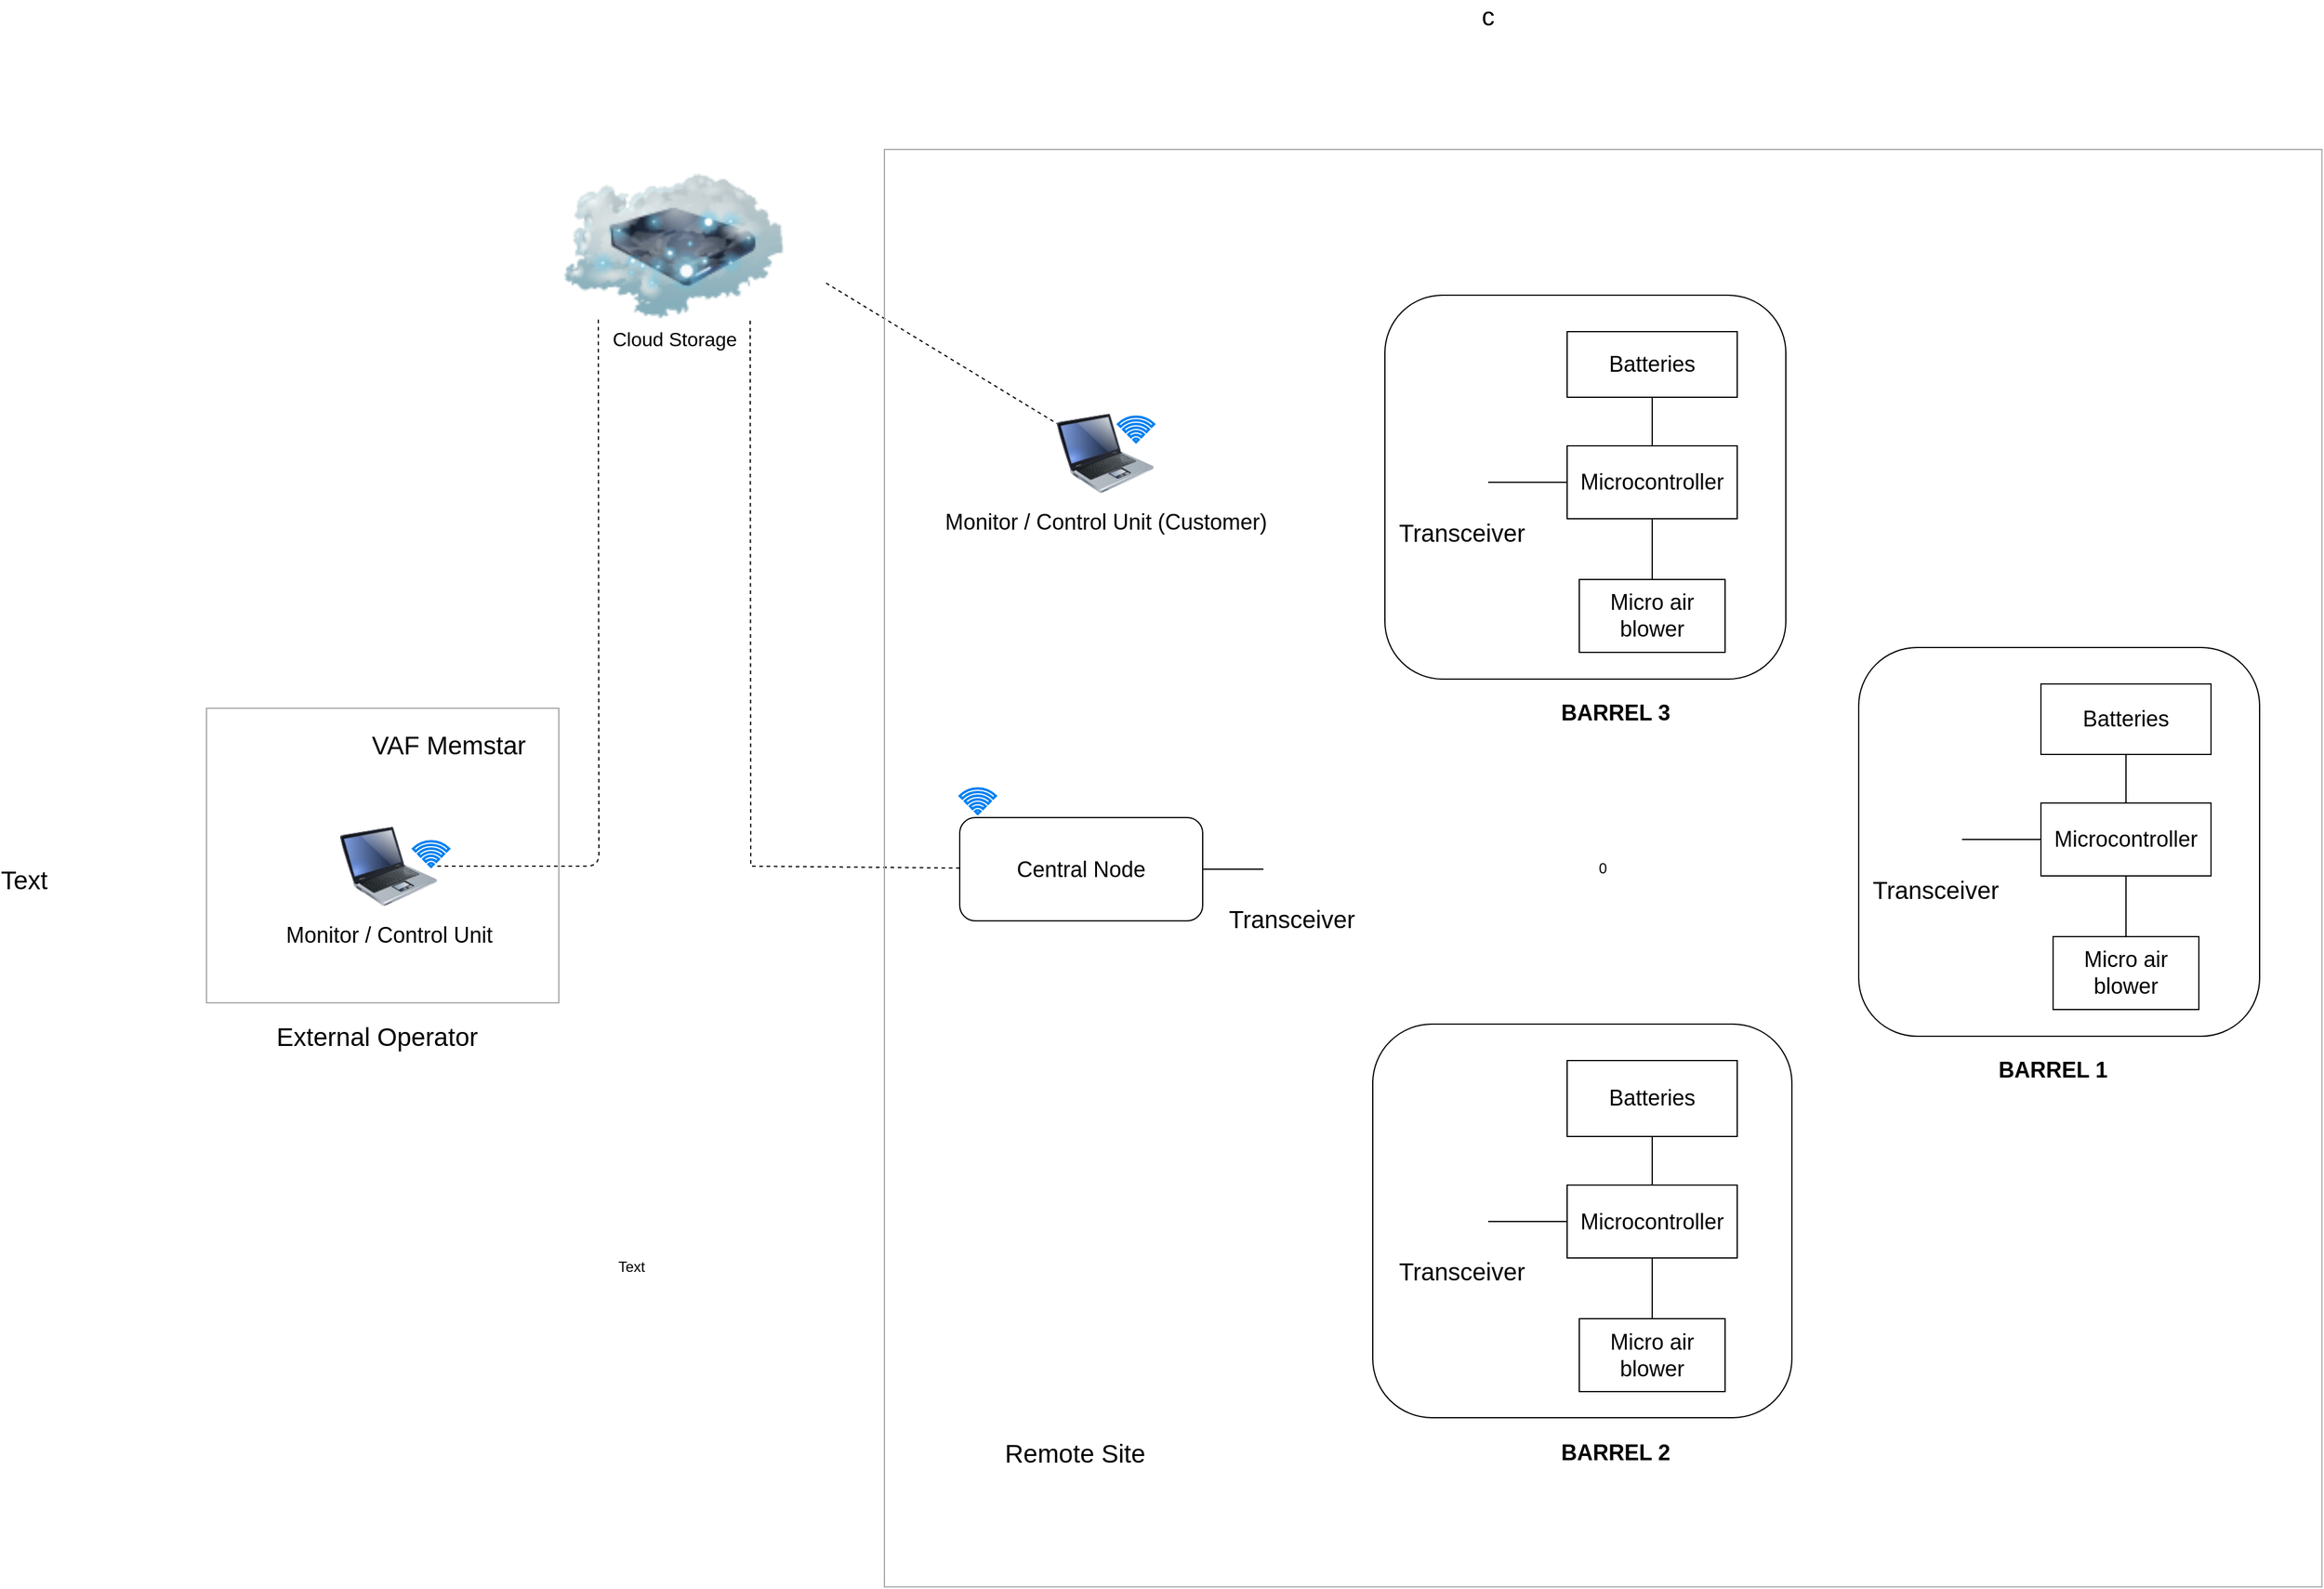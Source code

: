 <mxfile version="14.7.6" type="device"><diagram id="khBuFomiDvtR07vK-TI6" name="Page-1"><mxGraphModel dx="3694" dy="2410" grid="1" gridSize="10" guides="1" tooltips="1" connect="1" arrows="1" fold="1" page="1" pageScale="1" pageWidth="850" pageHeight="1100" math="0" shadow="0"><root><mxCell id="0"/><mxCell id="1" parent="0"/><mxCell id="z-tViDAqiEQhqCsKGUYl-1" value="&lt;font style=&quot;font-size: 18px&quot;&gt;Central Node&lt;/font&gt;" style="rounded=1;whiteSpace=wrap;html=1;fontSize=18;" parent="1" vertex="1"><mxGeometry x="-30" y="240" width="200" height="85" as="geometry"/></mxCell><mxCell id="z-tViDAqiEQhqCsKGUYl-3" value="&lt;font style=&quot;font-size: 18px&quot;&gt;Monitor / Control Unit&lt;/font&gt;" style="image;html=1;image=img/lib/clip_art/computers/Laptop_128x128.png;fontSize=18;" parent="1" vertex="1"><mxGeometry x="-540" y="240" width="80" height="80" as="geometry"/></mxCell><mxCell id="z-tViDAqiEQhqCsKGUYl-34" value="Microcontroller" style="rounded=0;whiteSpace=wrap;html=1;fontSize=18;" parent="1" vertex="1"><mxGeometry x="470" y="-66" width="140" height="60" as="geometry"/></mxCell><mxCell id="z-tViDAqiEQhqCsKGUYl-35" value="Batteries" style="rounded=0;whiteSpace=wrap;html=1;fontSize=18;" parent="1" vertex="1"><mxGeometry x="470" y="-160" width="140" height="54" as="geometry"/></mxCell><mxCell id="z-tViDAqiEQhqCsKGUYl-36" value="Micro air blower" style="rounded=0;whiteSpace=wrap;html=1;fontSize=18;" parent="1" vertex="1"><mxGeometry x="480" y="44" width="120" height="60" as="geometry"/></mxCell><mxCell id="z-tViDAqiEQhqCsKGUYl-37" value="" style="endArrow=none;html=1;exitX=0.5;exitY=0;exitDx=0;exitDy=0;entryX=0.5;entryY=1;entryDx=0;entryDy=0;fontSize=18;" parent="1" source="z-tViDAqiEQhqCsKGUYl-34" target="z-tViDAqiEQhqCsKGUYl-35" edge="1"><mxGeometry width="50" height="50" relative="1" as="geometry"><mxPoint x="375" y="-66" as="sourcePoint"/><mxPoint x="425" y="-116" as="targetPoint"/></mxGeometry></mxCell><mxCell id="z-tViDAqiEQhqCsKGUYl-38" value="" style="endArrow=none;html=1;exitX=0.5;exitY=0;exitDx=0;exitDy=0;entryX=0.5;entryY=1;entryDx=0;entryDy=0;fontSize=18;" parent="1" source="z-tViDAqiEQhqCsKGUYl-36" target="z-tViDAqiEQhqCsKGUYl-34" edge="1"><mxGeometry width="50" height="50" relative="1" as="geometry"><mxPoint x="375" y="-66" as="sourcePoint"/><mxPoint x="425" y="-116" as="targetPoint"/></mxGeometry></mxCell><mxCell id="z-tViDAqiEQhqCsKGUYl-40" value="&lt;b style=&quot;font-size: 18px&quot;&gt;BARREL 3&lt;/b&gt;" style="text;html=1;strokeColor=none;fillColor=none;align=center;verticalAlign=middle;whiteSpace=wrap;rounded=0;fontSize=18;" parent="1" vertex="1"><mxGeometry x="460" y="144" width="100" height="20" as="geometry"/></mxCell><mxCell id="z-tViDAqiEQhqCsKGUYl-47" value="" style="rounded=1;whiteSpace=wrap;html=1;fillColor=none;fontSize=18;" parent="1" vertex="1"><mxGeometry x="320" y="-190" width="330" height="316" as="geometry"/></mxCell><mxCell id="78xx5jmF40L8hv4vjQKZ-2" value="&lt;font style=&quot;font-size: 16px&quot;&gt;Cloud Storage&lt;/font&gt;" style="image;html=1;image=img/lib/clip_art/networking/Cloud_Storage_128x128.png;fontSize=14;" parent="1" vertex="1"><mxGeometry x="-390" y="-290" width="250" height="120" as="geometry"/></mxCell><mxCell id="78xx5jmF40L8hv4vjQKZ-3" value="" style="endArrow=none;html=1;entryX=0.75;entryY=1;entryDx=0;entryDy=0;dashed=1;rounded=0;" parent="1" source="z-tViDAqiEQhqCsKGUYl-1" target="78xx5jmF40L8hv4vjQKZ-2" edge="1"><mxGeometry width="50" height="50" relative="1" as="geometry"><mxPoint x="520" y="300" as="sourcePoint"/><mxPoint x="570" y="250" as="targetPoint"/><Array as="points"><mxPoint x="-202" y="280"/></Array></mxGeometry></mxCell><mxCell id="78xx5jmF40L8hv4vjQKZ-4" value="" style="endArrow=none;html=1;dashed=1;entryX=0.25;entryY=1;entryDx=0;entryDy=0;exitX=1;exitY=0.5;exitDx=0;exitDy=0;" parent="1" source="z-tViDAqiEQhqCsKGUYl-3" target="78xx5jmF40L8hv4vjQKZ-2" edge="1"><mxGeometry width="50" height="50" relative="1" as="geometry"><mxPoint x="-10" y="380" as="sourcePoint"/><mxPoint x="570" y="250" as="targetPoint"/><Array as="points"><mxPoint x="-327" y="280"/></Array></mxGeometry></mxCell><mxCell id="78xx5jmF40L8hv4vjQKZ-7" value="Text" style="text;html=1;strokeColor=none;fillColor=none;align=center;verticalAlign=middle;whiteSpace=wrap;rounded=0;" parent="1" vertex="1"><mxGeometry x="-320" y="600" width="40" height="20" as="geometry"/></mxCell><mxCell id="78xx5jmF40L8hv4vjQKZ-8" value="" style="html=1;verticalLabelPosition=bottom;align=center;labelBackgroundColor=#ffffff;verticalAlign=top;strokeWidth=2;strokeColor=#0080F0;shadow=0;dashed=0;shape=mxgraph.ios7.icons.wifi;pointerEvents=1;fillColor=none;" parent="1" vertex="1"><mxGeometry x="-30" y="216" width="29.7" height="21" as="geometry"/></mxCell><mxCell id="78xx5jmF40L8hv4vjQKZ-9" value="" style="html=1;verticalLabelPosition=bottom;align=center;labelBackgroundColor=#ffffff;verticalAlign=top;strokeWidth=2;strokeColor=#0080F0;shadow=0;dashed=0;shape=mxgraph.ios7.icons.wifi;pointerEvents=1;fillColor=none;" parent="1" vertex="1"><mxGeometry x="-480" y="259.5" width="29.7" height="21" as="geometry"/></mxCell><mxCell id="78xx5jmF40L8hv4vjQKZ-10" value="Remote Site" style="text;html=1;strokeColor=none;fillColor=none;align=center;verticalAlign=middle;whiteSpace=wrap;rounded=0;fontSize=21;" parent="1" vertex="1"><mxGeometry x="-0.3" y="752.5" width="130.3" height="20" as="geometry"/></mxCell><mxCell id="78xx5jmF40L8hv4vjQKZ-11" value="&lt;font style=&quot;font-size: 18px&quot;&gt;Monitor / Control Unit (Customer)&lt;/font&gt;" style="image;html=1;image=img/lib/clip_art/computers/Laptop_128x128.png;fontSize=18;" parent="1" vertex="1"><mxGeometry x="50" y="-100" width="80" height="80" as="geometry"/></mxCell><mxCell id="78xx5jmF40L8hv4vjQKZ-12" value="" style="html=1;verticalLabelPosition=bottom;align=center;labelBackgroundColor=#ffffff;verticalAlign=top;strokeWidth=2;strokeColor=#0080F0;shadow=0;dashed=0;shape=mxgraph.ios7.icons.wifi;pointerEvents=1;fillColor=none;" parent="1" vertex="1"><mxGeometry x="100.3" y="-90" width="29.7" height="21" as="geometry"/></mxCell><mxCell id="78xx5jmF40L8hv4vjQKZ-13" value="" style="endArrow=none;html=1;dashed=1;fontSize=21;exitX=1;exitY=0.75;exitDx=0;exitDy=0;" parent="1" source="78xx5jmF40L8hv4vjQKZ-2" target="78xx5jmF40L8hv4vjQKZ-11" edge="1"><mxGeometry width="50" height="50" relative="1" as="geometry"><mxPoint x="350" y="320" as="sourcePoint"/><mxPoint x="400" y="270" as="targetPoint"/></mxGeometry></mxCell><mxCell id="78xx5jmF40L8hv4vjQKZ-17" value="" style="rounded=0;whiteSpace=wrap;html=1;fillColor=none;strokeWidth=1;strokeColor=#696969;opacity=60;" parent="1" vertex="1"><mxGeometry x="-650" y="150" width="290" height="242.5" as="geometry"/></mxCell><mxCell id="78xx5jmF40L8hv4vjQKZ-20" value="External Operator" style="text;html=1;strokeColor=none;fillColor=none;align=center;verticalAlign=middle;whiteSpace=wrap;rounded=0;fontSize=21;" parent="1" vertex="1"><mxGeometry x="-610" y="410" width="200.6" height="20" as="geometry"/></mxCell><mxCell id="78xx5jmF40L8hv4vjQKZ-21" value="VAF Memstar" style="text;html=1;strokeColor=none;fillColor=none;align=center;verticalAlign=middle;whiteSpace=wrap;rounded=0;fontSize=21;fontColor=#000000;opacity=60;" parent="1" vertex="1"><mxGeometry x="-530" y="160" width="159.4" height="40" as="geometry"/></mxCell><mxCell id="78xx5jmF40L8hv4vjQKZ-22" value="c&lt;span style=&quot;color: rgba(0 , 0 , 0 , 0) ; font-family: monospace ; font-size: 0px&quot;&gt;%3CmxGraphModel%3E%3Croot%3E%3CmxCell%20id%3D%220%22%2F%3E%3CmxCell%20id%3D%221%22%20parent%3D%220%22%2F%3E%3CmxCell%20id%3D%222%22%20value%3D%22Remote%20Site%22%20style%3D%22text%3Bhtml%3D1%3BstrokeColor%3Dnone%3BfillColor%3Dnone%3Balign%3Dcenter%3BverticalAlign%3Dmiddle%3BwhiteSpace%3Dwrap%3Brounded%3D0%3BfontSize%3D21%3B%22%20vertex%3D%221%22%20parent%3D%221%22%3E%3CmxGeometry%20x%3D%22-0.3%22%20y%3D%22752.5%22%20width%3D%22130.3%22%20height%3D%2220%22%20as%3D%22geometry%22%2F%3E%3C%2FmxCell%3E%3C%2Froot%3E%3C%2FmxGraphModel%3E&lt;/span&gt;" style="text;html=1;strokeColor=none;fillColor=none;align=center;verticalAlign=middle;whiteSpace=wrap;rounded=0;fontSize=21;fontColor=#000000;opacity=60;" parent="1" vertex="1"><mxGeometry x="385" y="-430" width="40" height="20" as="geometry"/></mxCell><mxCell id="78xx5jmF40L8hv4vjQKZ-23" value="Text" style="text;html=1;strokeColor=none;fillColor=none;align=center;verticalAlign=middle;whiteSpace=wrap;rounded=0;fontSize=21;fontColor=#000000;opacity=60;" parent="1" vertex="1"><mxGeometry x="-820" y="280.5" width="40" height="20" as="geometry"/></mxCell><mxCell id="f4x1bL7_ZptSL-PEIKo9-3" value="&lt;font style=&quot;font-size: 20px&quot;&gt;Transceiver&lt;/font&gt;" style="shape=image;html=1;verticalAlign=top;verticalLabelPosition=bottom;labelBackgroundColor=#ffffff;imageAspect=0;aspect=fixed;image=https://cdn2.iconfinder.com/data/icons/flat-ui-4/100/Antenna-128.png" parent="1" vertex="1"><mxGeometry x="360" y="-58.5" width="45" height="45" as="geometry"/></mxCell><mxCell id="f4x1bL7_ZptSL-PEIKo9-6" value="" style="endArrow=none;html=1;exitX=1;exitY=0.5;exitDx=0;exitDy=0;entryX=0;entryY=0.5;entryDx=0;entryDy=0;" parent="1" source="f4x1bL7_ZptSL-PEIKo9-3" target="z-tViDAqiEQhqCsKGUYl-34" edge="1"><mxGeometry width="50" height="50" relative="1" as="geometry"><mxPoint x="580" y="-16" as="sourcePoint"/><mxPoint x="630" y="-66" as="targetPoint"/></mxGeometry></mxCell><mxCell id="f4x1bL7_ZptSL-PEIKo9-9" value="&lt;font style=&quot;font-size: 20px&quot;&gt;Transceiver&lt;/font&gt;" style="shape=image;html=1;verticalAlign=top;verticalLabelPosition=bottom;labelBackgroundColor=#ffffff;imageAspect=0;aspect=fixed;image=https://cdn2.iconfinder.com/data/icons/flat-ui-4/100/Antenna-128.png" parent="1" vertex="1"><mxGeometry x="220" y="260" width="45" height="45" as="geometry"/></mxCell><mxCell id="f4x1bL7_ZptSL-PEIKo9-10" value="" style="endArrow=none;html=1;exitX=1;exitY=0.5;exitDx=0;exitDy=0;entryX=0;entryY=0.5;entryDx=0;entryDy=0;" parent="1" source="z-tViDAqiEQhqCsKGUYl-1" target="f4x1bL7_ZptSL-PEIKo9-9" edge="1"><mxGeometry width="50" height="50" relative="1" as="geometry"><mxPoint x="140" y="250" as="sourcePoint"/><mxPoint x="190" y="200" as="targetPoint"/></mxGeometry></mxCell><mxCell id="f4x1bL7_ZptSL-PEIKo9-38" value="Microcontroller" style="rounded=0;whiteSpace=wrap;html=1;fontSize=18;" parent="1" vertex="1"><mxGeometry x="860" y="228" width="140" height="60" as="geometry"/></mxCell><mxCell id="f4x1bL7_ZptSL-PEIKo9-39" value="Batteries" style="rounded=0;whiteSpace=wrap;html=1;fontSize=18;" parent="1" vertex="1"><mxGeometry x="860" y="130" width="140" height="58" as="geometry"/></mxCell><mxCell id="f4x1bL7_ZptSL-PEIKo9-40" value="Micro air blower" style="rounded=0;whiteSpace=wrap;html=1;fontSize=18;" parent="1" vertex="1"><mxGeometry x="870" y="338" width="120" height="60" as="geometry"/></mxCell><mxCell id="f4x1bL7_ZptSL-PEIKo9-41" value="" style="endArrow=none;html=1;exitX=0.5;exitY=0;exitDx=0;exitDy=0;entryX=0.5;entryY=1;entryDx=0;entryDy=0;fontSize=18;" parent="1" source="f4x1bL7_ZptSL-PEIKo9-38" target="f4x1bL7_ZptSL-PEIKo9-39" edge="1"><mxGeometry width="50" height="50" relative="1" as="geometry"><mxPoint x="765" y="228" as="sourcePoint"/><mxPoint x="815" y="178" as="targetPoint"/></mxGeometry></mxCell><mxCell id="f4x1bL7_ZptSL-PEIKo9-42" value="" style="endArrow=none;html=1;exitX=0.5;exitY=0;exitDx=0;exitDy=0;entryX=0.5;entryY=1;entryDx=0;entryDy=0;fontSize=18;" parent="1" source="f4x1bL7_ZptSL-PEIKo9-40" target="f4x1bL7_ZptSL-PEIKo9-38" edge="1"><mxGeometry width="50" height="50" relative="1" as="geometry"><mxPoint x="765" y="228" as="sourcePoint"/><mxPoint x="815" y="178" as="targetPoint"/></mxGeometry></mxCell><mxCell id="f4x1bL7_ZptSL-PEIKo9-43" value="&lt;b style=&quot;font-size: 18px&quot;&gt;BARREL 1&lt;/b&gt;" style="text;html=1;strokeColor=none;fillColor=none;align=center;verticalAlign=middle;whiteSpace=wrap;rounded=0;fontSize=18;" parent="1" vertex="1"><mxGeometry x="820" y="437.5" width="100" height="20" as="geometry"/></mxCell><mxCell id="f4x1bL7_ZptSL-PEIKo9-44" value="" style="rounded=1;whiteSpace=wrap;html=1;fillColor=none;fontSize=18;" parent="1" vertex="1"><mxGeometry x="710" y="100" width="330" height="320" as="geometry"/></mxCell><mxCell id="f4x1bL7_ZptSL-PEIKo9-45" value="&lt;font style=&quot;font-size: 20px&quot;&gt;Transceiver&lt;/font&gt;" style="shape=image;html=1;verticalAlign=top;verticalLabelPosition=bottom;labelBackgroundColor=#ffffff;imageAspect=0;aspect=fixed;image=https://cdn2.iconfinder.com/data/icons/flat-ui-4/100/Antenna-128.png" parent="1" vertex="1"><mxGeometry x="750" y="235.5" width="45" height="45" as="geometry"/></mxCell><mxCell id="f4x1bL7_ZptSL-PEIKo9-46" value="" style="endArrow=none;html=1;exitX=1;exitY=0.5;exitDx=0;exitDy=0;entryX=0;entryY=0.5;entryDx=0;entryDy=0;" parent="1" source="f4x1bL7_ZptSL-PEIKo9-45" target="f4x1bL7_ZptSL-PEIKo9-38" edge="1"><mxGeometry width="50" height="50" relative="1" as="geometry"><mxPoint x="970" y="278" as="sourcePoint"/><mxPoint x="1020" y="228" as="targetPoint"/></mxGeometry></mxCell><mxCell id="f4x1bL7_ZptSL-PEIKo9-47" value="Microcontroller" style="rounded=0;whiteSpace=wrap;html=1;fontSize=18;" parent="1" vertex="1"><mxGeometry x="470" y="542.5" width="140" height="60" as="geometry"/></mxCell><mxCell id="f4x1bL7_ZptSL-PEIKo9-48" value="Batteries" style="rounded=0;whiteSpace=wrap;html=1;fontSize=18;" parent="1" vertex="1"><mxGeometry x="470" y="440" width="140" height="62.5" as="geometry"/></mxCell><mxCell id="f4x1bL7_ZptSL-PEIKo9-49" value="Micro air blower" style="rounded=0;whiteSpace=wrap;html=1;fontSize=18;" parent="1" vertex="1"><mxGeometry x="480" y="652.5" width="120" height="60" as="geometry"/></mxCell><mxCell id="f4x1bL7_ZptSL-PEIKo9-50" value="" style="endArrow=none;html=1;exitX=0.5;exitY=0;exitDx=0;exitDy=0;entryX=0.5;entryY=1;entryDx=0;entryDy=0;fontSize=18;" parent="1" source="f4x1bL7_ZptSL-PEIKo9-47" target="f4x1bL7_ZptSL-PEIKo9-48" edge="1"><mxGeometry width="50" height="50" relative="1" as="geometry"><mxPoint x="375" y="542.5" as="sourcePoint"/><mxPoint x="425" y="492.5" as="targetPoint"/></mxGeometry></mxCell><mxCell id="f4x1bL7_ZptSL-PEIKo9-51" value="" style="endArrow=none;html=1;exitX=0.5;exitY=0;exitDx=0;exitDy=0;entryX=0.5;entryY=1;entryDx=0;entryDy=0;fontSize=18;" parent="1" source="f4x1bL7_ZptSL-PEIKo9-49" target="f4x1bL7_ZptSL-PEIKo9-47" edge="1"><mxGeometry width="50" height="50" relative="1" as="geometry"><mxPoint x="375" y="542.5" as="sourcePoint"/><mxPoint x="425" y="492.5" as="targetPoint"/></mxGeometry></mxCell><mxCell id="f4x1bL7_ZptSL-PEIKo9-52" value="&lt;b style=&quot;font-size: 18px&quot;&gt;BARREL 2&lt;/b&gt;" style="text;html=1;strokeColor=none;fillColor=none;align=center;verticalAlign=middle;whiteSpace=wrap;rounded=0;fontSize=18;" parent="1" vertex="1"><mxGeometry x="460" y="752.5" width="100" height="20" as="geometry"/></mxCell><mxCell id="f4x1bL7_ZptSL-PEIKo9-53" value="" style="rounded=1;whiteSpace=wrap;html=1;fillColor=none;fontSize=18;" parent="1" vertex="1"><mxGeometry x="310" y="410" width="345" height="324" as="geometry"/></mxCell><mxCell id="f4x1bL7_ZptSL-PEIKo9-54" value="&lt;font style=&quot;font-size: 20px&quot;&gt;Transceiver&lt;/font&gt;" style="shape=image;html=1;verticalAlign=top;verticalLabelPosition=bottom;labelBackgroundColor=#ffffff;imageAspect=0;aspect=fixed;image=https://cdn2.iconfinder.com/data/icons/flat-ui-4/100/Antenna-128.png" parent="1" vertex="1"><mxGeometry x="360" y="550" width="45" height="45" as="geometry"/></mxCell><mxCell id="f4x1bL7_ZptSL-PEIKo9-55" value="" style="endArrow=none;html=1;exitX=1;exitY=0.5;exitDx=0;exitDy=0;entryX=0;entryY=0.5;entryDx=0;entryDy=0;" parent="1" source="f4x1bL7_ZptSL-PEIKo9-54" target="f4x1bL7_ZptSL-PEIKo9-47" edge="1"><mxGeometry width="50" height="50" relative="1" as="geometry"><mxPoint x="580" y="592.5" as="sourcePoint"/><mxPoint x="630" y="542.5" as="targetPoint"/></mxGeometry></mxCell><mxCell id="f4x1bL7_ZptSL-PEIKo9-56" value="0" style="whiteSpace=wrap;html=1;aspect=fixed;fillColor=none;strokeColor=#A6A6A6;" parent="1" vertex="1"><mxGeometry x="-92" y="-310" width="1183.25" height="1183.25" as="geometry"/></mxCell></root></mxGraphModel></diagram></mxfile>
